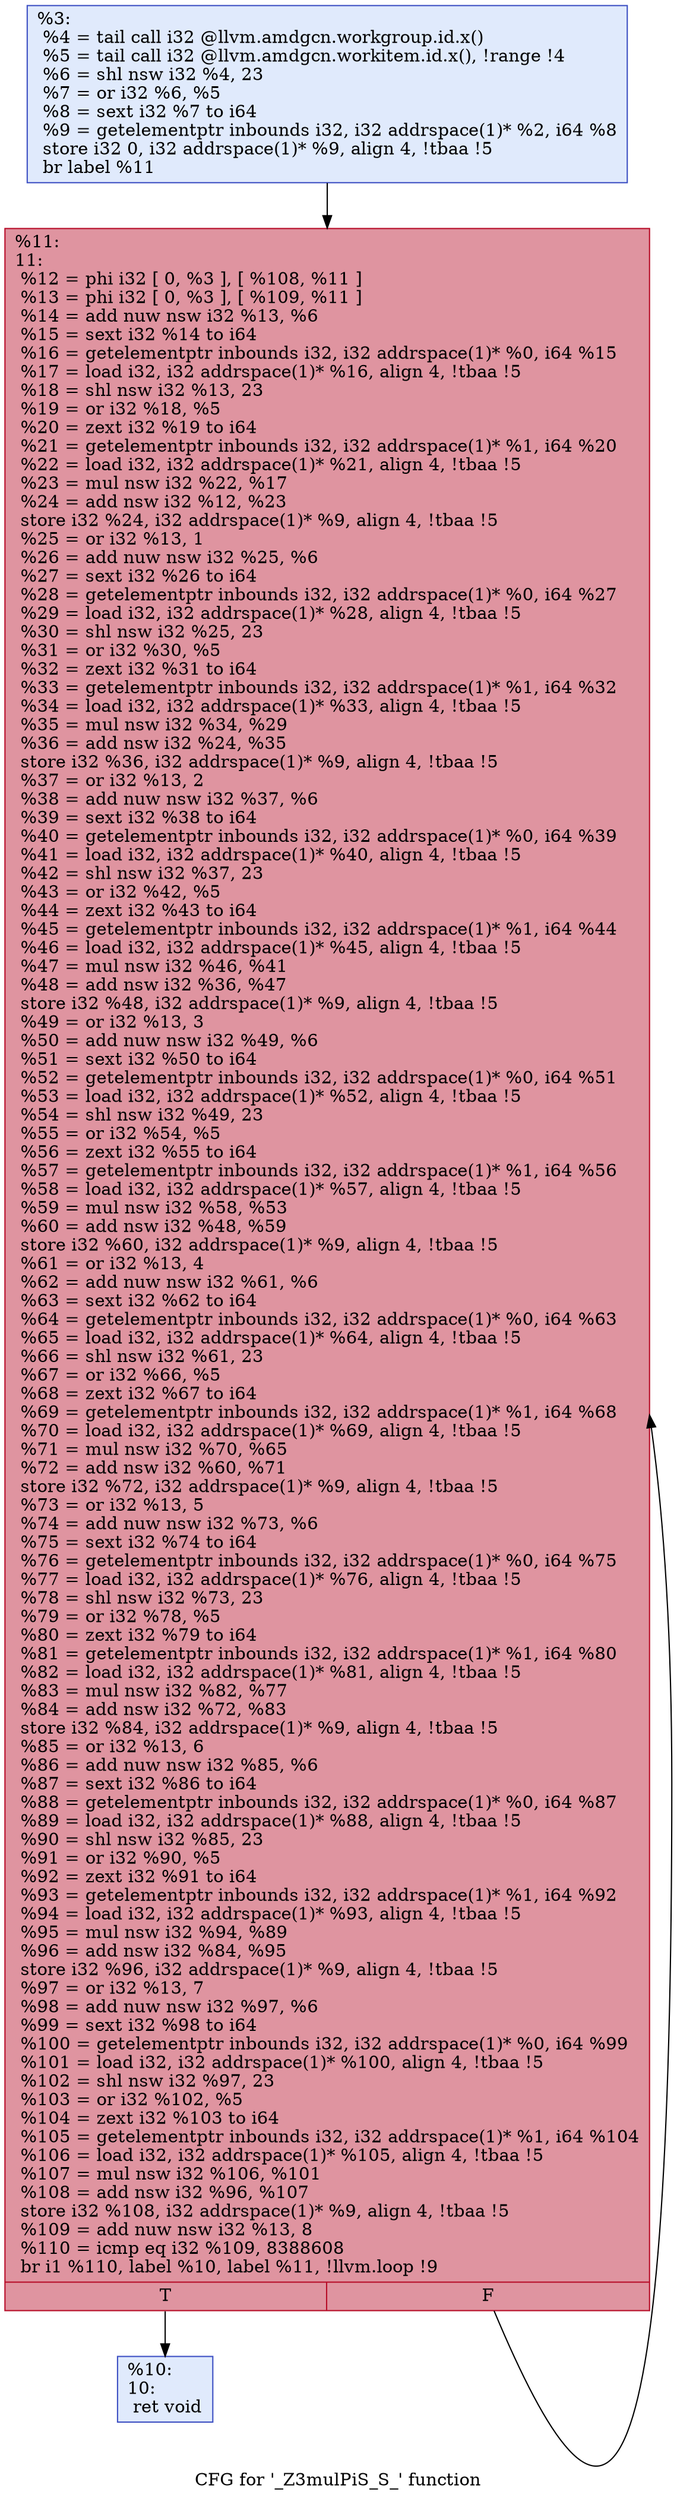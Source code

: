 digraph "CFG for '_Z3mulPiS_S_' function" {
	label="CFG for '_Z3mulPiS_S_' function";

	Node0x4779e10 [shape=record,color="#3d50c3ff", style=filled, fillcolor="#b9d0f970",label="{%3:\l  %4 = tail call i32 @llvm.amdgcn.workgroup.id.x()\l  %5 = tail call i32 @llvm.amdgcn.workitem.id.x(), !range !4\l  %6 = shl nsw i32 %4, 23\l  %7 = or i32 %6, %5\l  %8 = sext i32 %7 to i64\l  %9 = getelementptr inbounds i32, i32 addrspace(1)* %2, i64 %8\l  store i32 0, i32 addrspace(1)* %9, align 4, !tbaa !5\l  br label %11\l}"];
	Node0x4779e10 -> Node0x477a000;
	Node0x477b990 [shape=record,color="#3d50c3ff", style=filled, fillcolor="#b9d0f970",label="{%10:\l10:                                               \l  ret void\l}"];
	Node0x477a000 [shape=record,color="#b70d28ff", style=filled, fillcolor="#b70d2870",label="{%11:\l11:                                               \l  %12 = phi i32 [ 0, %3 ], [ %108, %11 ]\l  %13 = phi i32 [ 0, %3 ], [ %109, %11 ]\l  %14 = add nuw nsw i32 %13, %6\l  %15 = sext i32 %14 to i64\l  %16 = getelementptr inbounds i32, i32 addrspace(1)* %0, i64 %15\l  %17 = load i32, i32 addrspace(1)* %16, align 4, !tbaa !5\l  %18 = shl nsw i32 %13, 23\l  %19 = or i32 %18, %5\l  %20 = zext i32 %19 to i64\l  %21 = getelementptr inbounds i32, i32 addrspace(1)* %1, i64 %20\l  %22 = load i32, i32 addrspace(1)* %21, align 4, !tbaa !5\l  %23 = mul nsw i32 %22, %17\l  %24 = add nsw i32 %12, %23\l  store i32 %24, i32 addrspace(1)* %9, align 4, !tbaa !5\l  %25 = or i32 %13, 1\l  %26 = add nuw nsw i32 %25, %6\l  %27 = sext i32 %26 to i64\l  %28 = getelementptr inbounds i32, i32 addrspace(1)* %0, i64 %27\l  %29 = load i32, i32 addrspace(1)* %28, align 4, !tbaa !5\l  %30 = shl nsw i32 %25, 23\l  %31 = or i32 %30, %5\l  %32 = zext i32 %31 to i64\l  %33 = getelementptr inbounds i32, i32 addrspace(1)* %1, i64 %32\l  %34 = load i32, i32 addrspace(1)* %33, align 4, !tbaa !5\l  %35 = mul nsw i32 %34, %29\l  %36 = add nsw i32 %24, %35\l  store i32 %36, i32 addrspace(1)* %9, align 4, !tbaa !5\l  %37 = or i32 %13, 2\l  %38 = add nuw nsw i32 %37, %6\l  %39 = sext i32 %38 to i64\l  %40 = getelementptr inbounds i32, i32 addrspace(1)* %0, i64 %39\l  %41 = load i32, i32 addrspace(1)* %40, align 4, !tbaa !5\l  %42 = shl nsw i32 %37, 23\l  %43 = or i32 %42, %5\l  %44 = zext i32 %43 to i64\l  %45 = getelementptr inbounds i32, i32 addrspace(1)* %1, i64 %44\l  %46 = load i32, i32 addrspace(1)* %45, align 4, !tbaa !5\l  %47 = mul nsw i32 %46, %41\l  %48 = add nsw i32 %36, %47\l  store i32 %48, i32 addrspace(1)* %9, align 4, !tbaa !5\l  %49 = or i32 %13, 3\l  %50 = add nuw nsw i32 %49, %6\l  %51 = sext i32 %50 to i64\l  %52 = getelementptr inbounds i32, i32 addrspace(1)* %0, i64 %51\l  %53 = load i32, i32 addrspace(1)* %52, align 4, !tbaa !5\l  %54 = shl nsw i32 %49, 23\l  %55 = or i32 %54, %5\l  %56 = zext i32 %55 to i64\l  %57 = getelementptr inbounds i32, i32 addrspace(1)* %1, i64 %56\l  %58 = load i32, i32 addrspace(1)* %57, align 4, !tbaa !5\l  %59 = mul nsw i32 %58, %53\l  %60 = add nsw i32 %48, %59\l  store i32 %60, i32 addrspace(1)* %9, align 4, !tbaa !5\l  %61 = or i32 %13, 4\l  %62 = add nuw nsw i32 %61, %6\l  %63 = sext i32 %62 to i64\l  %64 = getelementptr inbounds i32, i32 addrspace(1)* %0, i64 %63\l  %65 = load i32, i32 addrspace(1)* %64, align 4, !tbaa !5\l  %66 = shl nsw i32 %61, 23\l  %67 = or i32 %66, %5\l  %68 = zext i32 %67 to i64\l  %69 = getelementptr inbounds i32, i32 addrspace(1)* %1, i64 %68\l  %70 = load i32, i32 addrspace(1)* %69, align 4, !tbaa !5\l  %71 = mul nsw i32 %70, %65\l  %72 = add nsw i32 %60, %71\l  store i32 %72, i32 addrspace(1)* %9, align 4, !tbaa !5\l  %73 = or i32 %13, 5\l  %74 = add nuw nsw i32 %73, %6\l  %75 = sext i32 %74 to i64\l  %76 = getelementptr inbounds i32, i32 addrspace(1)* %0, i64 %75\l  %77 = load i32, i32 addrspace(1)* %76, align 4, !tbaa !5\l  %78 = shl nsw i32 %73, 23\l  %79 = or i32 %78, %5\l  %80 = zext i32 %79 to i64\l  %81 = getelementptr inbounds i32, i32 addrspace(1)* %1, i64 %80\l  %82 = load i32, i32 addrspace(1)* %81, align 4, !tbaa !5\l  %83 = mul nsw i32 %82, %77\l  %84 = add nsw i32 %72, %83\l  store i32 %84, i32 addrspace(1)* %9, align 4, !tbaa !5\l  %85 = or i32 %13, 6\l  %86 = add nuw nsw i32 %85, %6\l  %87 = sext i32 %86 to i64\l  %88 = getelementptr inbounds i32, i32 addrspace(1)* %0, i64 %87\l  %89 = load i32, i32 addrspace(1)* %88, align 4, !tbaa !5\l  %90 = shl nsw i32 %85, 23\l  %91 = or i32 %90, %5\l  %92 = zext i32 %91 to i64\l  %93 = getelementptr inbounds i32, i32 addrspace(1)* %1, i64 %92\l  %94 = load i32, i32 addrspace(1)* %93, align 4, !tbaa !5\l  %95 = mul nsw i32 %94, %89\l  %96 = add nsw i32 %84, %95\l  store i32 %96, i32 addrspace(1)* %9, align 4, !tbaa !5\l  %97 = or i32 %13, 7\l  %98 = add nuw nsw i32 %97, %6\l  %99 = sext i32 %98 to i64\l  %100 = getelementptr inbounds i32, i32 addrspace(1)* %0, i64 %99\l  %101 = load i32, i32 addrspace(1)* %100, align 4, !tbaa !5\l  %102 = shl nsw i32 %97, 23\l  %103 = or i32 %102, %5\l  %104 = zext i32 %103 to i64\l  %105 = getelementptr inbounds i32, i32 addrspace(1)* %1, i64 %104\l  %106 = load i32, i32 addrspace(1)* %105, align 4, !tbaa !5\l  %107 = mul nsw i32 %106, %101\l  %108 = add nsw i32 %96, %107\l  store i32 %108, i32 addrspace(1)* %9, align 4, !tbaa !5\l  %109 = add nuw nsw i32 %13, 8\l  %110 = icmp eq i32 %109, 8388608\l  br i1 %110, label %10, label %11, !llvm.loop !9\l|{<s0>T|<s1>F}}"];
	Node0x477a000:s0 -> Node0x477b990;
	Node0x477a000:s1 -> Node0x477a000;
}
